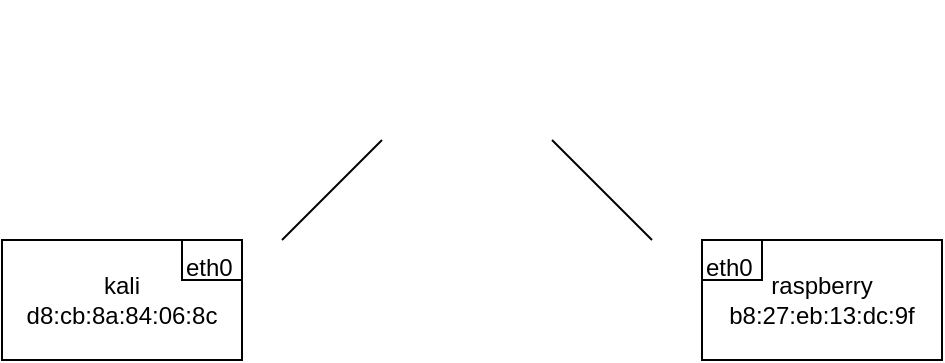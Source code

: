 <mxfile version="16.6.1" type="device"><diagram id="_7V_Oujdyw-pJ0saxSY5" name="Page-1"><mxGraphModel dx="1102" dy="589" grid="1" gridSize="10" guides="1" tooltips="1" connect="1" arrows="1" fold="1" page="1" pageScale="1" pageWidth="850" pageHeight="1100" math="0" shadow="0"><root><mxCell id="0"/><mxCell id="1" parent="0"/><mxCell id="1PA59Bfsw_GzgAKZEC9M-2" value="" style="shape=image;verticalLabelPosition=bottom;labelBackgroundColor=default;verticalAlign=top;aspect=fixed;imageAspect=0;image=https://www.cdiscount.com/pdt2/1/1/7/1/700x700/tpl6935364098117/rw/tp-link-switch-de-bureau-8-ports-gigabit-10-100-10.jpg;clipPath=inset(33.67% 0% 33.33% 0%);" vertex="1" parent="1"><mxGeometry x="250" y="220" width="160" height="52.8" as="geometry"/></mxCell><mxCell id="1PA59Bfsw_GzgAKZEC9M-3" value="kali&lt;br&gt;d8:cb:8a:84:06:8c" style="rounded=0;whiteSpace=wrap;html=1;" vertex="1" parent="1"><mxGeometry x="100" y="340" width="120" height="60" as="geometry"/></mxCell><mxCell id="1PA59Bfsw_GzgAKZEC9M-4" value="&lt;div&gt;raspberry&lt;/div&gt;&lt;div&gt;b8:27:eb:13:dc:9f&lt;br&gt;&lt;/div&gt;" style="rounded=0;whiteSpace=wrap;html=1;" vertex="1" parent="1"><mxGeometry x="450" y="340" width="120" height="60" as="geometry"/></mxCell><mxCell id="1PA59Bfsw_GzgAKZEC9M-5" value="" style="endArrow=none;html=1;rounded=0;" edge="1" parent="1"><mxGeometry width="50" height="50" relative="1" as="geometry"><mxPoint x="240" y="340" as="sourcePoint"/><mxPoint x="290" y="290" as="targetPoint"/></mxGeometry></mxCell><mxCell id="1PA59Bfsw_GzgAKZEC9M-6" value="" style="endArrow=none;html=1;rounded=0;" edge="1" parent="1"><mxGeometry width="50" height="50" relative="1" as="geometry"><mxPoint x="425" y="340" as="sourcePoint"/><mxPoint x="375" y="290" as="targetPoint"/></mxGeometry></mxCell><mxCell id="1PA59Bfsw_GzgAKZEC9M-7" value="eth0" style="text;whiteSpace=wrap;html=1;strokeColor=default;" vertex="1" parent="1"><mxGeometry x="190" y="340" width="30" height="20" as="geometry"/></mxCell><mxCell id="1PA59Bfsw_GzgAKZEC9M-8" value="eth0" style="text;whiteSpace=wrap;html=1;strokeColor=default;" vertex="1" parent="1"><mxGeometry x="450" y="340" width="30" height="20" as="geometry"/></mxCell></root></mxGraphModel></diagram></mxfile>